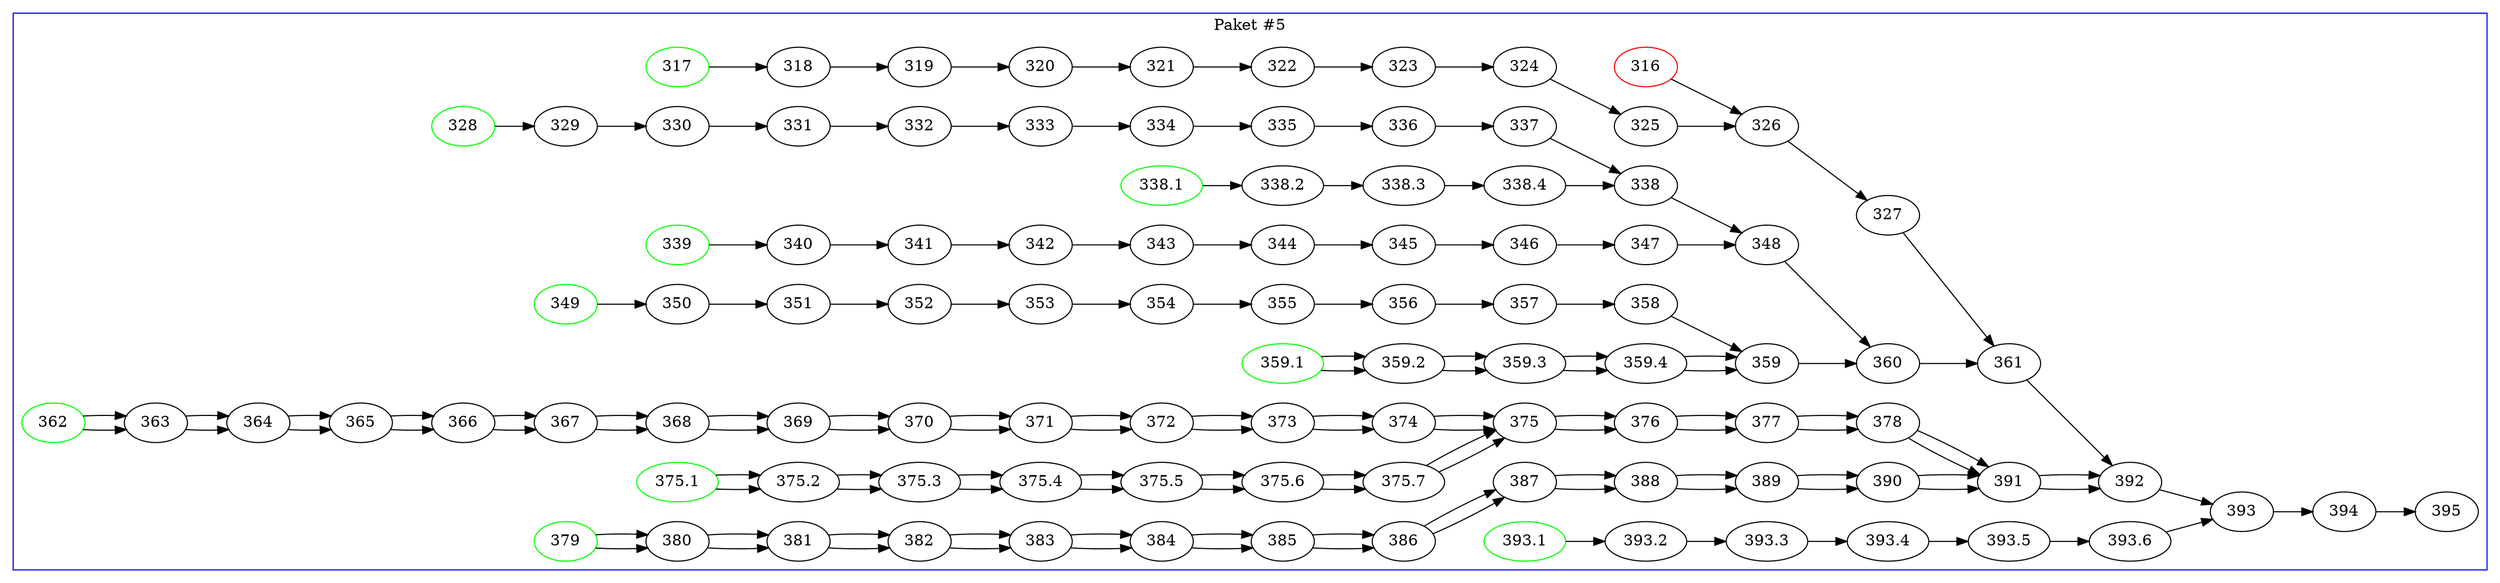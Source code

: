 digraph paket5 {
    rankdir=LR
316 [color=red];
317 [color=green];
328 [color=green];
338.1 [color=green];
339 [color=green];
349 [color=green];
359.1 [color=green];
362 [color=green];
375.1 [color=green];
379 [color=green];
393.1 [color=green];

    subgraph cluster_5 {
        label = "Paket #5"
        color = blue

        317 -> 318 -> 319 -> 320 -> 321 -> 322 -> 323 -> 324 -> 325 -> 326;
        316 -> 326 -> 327 -> 361;

        328 -> 329 -> 330 -> 331 -> 332 -> 333 -> 334 -> 335 -> 336 -> 337 -> 338;
        338.1 -> 338.2 -> 338.3 -> 338.4 -> 338 -> 348;
        339 -> 340 -> 341 -> 342 -> 343 -> 344 -> 345 -> 346 -> 347 -> 348 -> 360;

        349 -> 350 -> 351 -> 352 -> 353 -> 354 -> 355 -> 356 -> 357 -> 358 -> 359;

        359.1 -> 359.2 -> 359.3 -> 359.4 -> 359;
        359.1 -> 359.2 -> 359.3 -> 359.4 -> 359 -> 360 -> 361 -> 392;

        362 -> 363 -> 364 -> 365 -> 366 -> 367 -> 368 -> 369 -> 370 -> 371 -> 372 -> 373 -> 374 -> 375;
        375.1 -> 375.2 -> 375.3 -> 375.4 -> 375.5 -> 375.6 -> 375.7 -> 375 -> 376 -> 377 -> 378 -> 391;
        379 -> 380 -> 381 -> 382 -> 383 -> 384 -> 385 -> 386 -> 387 -> 388 -> 389 -> 390 -> 391 -> 392;

        362 -> 363 -> 364 -> 365 -> 366 -> 367 -> 368 -> 369 -> 370 -> 371 -> 372 -> 373 -> 374 -> 375;
        375.1 -> 375.2 -> 375.3 -> 375.4 -> 375.5 -> 375.6 -> 375.7 -> 375 -> 376 -> 377 -> 378 -> 391;
        379 -> 380 -> 381 -> 382 -> 383 -> 384 -> 385 -> 386 -> 387 -> 388 -> 389 -> 390 -> 391 -> 392 -> 393;

        393.1 -> 393.2 -> 393.3 -> 393.4 -> 393.5 -> 393.6 -> 393 -> 394 -> 395;
    }


}
